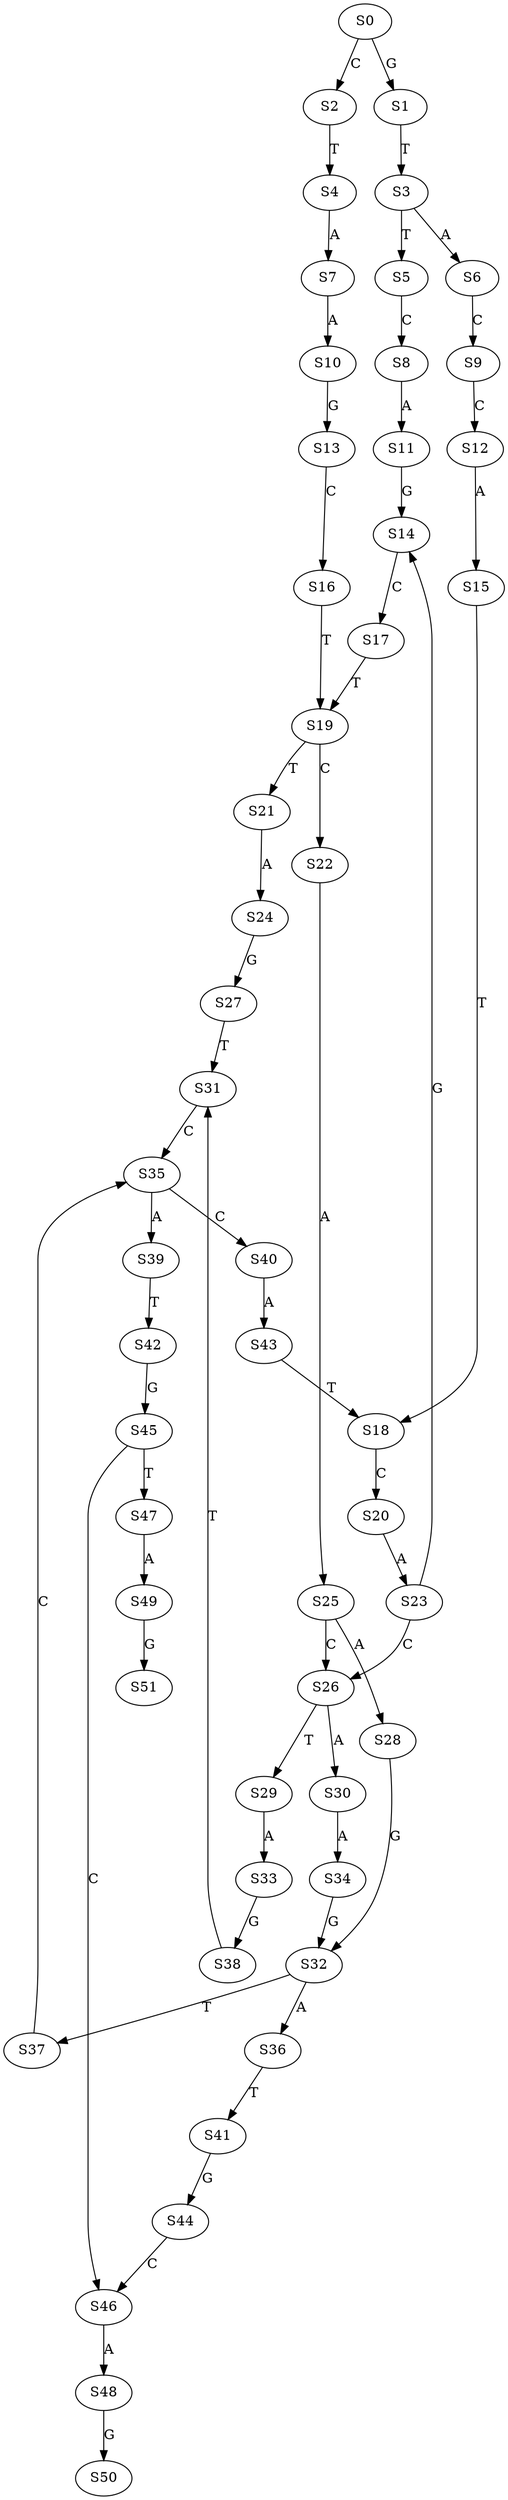 strict digraph  {
	S0 -> S1 [ label = G ];
	S0 -> S2 [ label = C ];
	S1 -> S3 [ label = T ];
	S2 -> S4 [ label = T ];
	S3 -> S5 [ label = T ];
	S3 -> S6 [ label = A ];
	S4 -> S7 [ label = A ];
	S5 -> S8 [ label = C ];
	S6 -> S9 [ label = C ];
	S7 -> S10 [ label = A ];
	S8 -> S11 [ label = A ];
	S9 -> S12 [ label = C ];
	S10 -> S13 [ label = G ];
	S11 -> S14 [ label = G ];
	S12 -> S15 [ label = A ];
	S13 -> S16 [ label = C ];
	S14 -> S17 [ label = C ];
	S15 -> S18 [ label = T ];
	S16 -> S19 [ label = T ];
	S17 -> S19 [ label = T ];
	S18 -> S20 [ label = C ];
	S19 -> S21 [ label = T ];
	S19 -> S22 [ label = C ];
	S20 -> S23 [ label = A ];
	S21 -> S24 [ label = A ];
	S22 -> S25 [ label = A ];
	S23 -> S26 [ label = C ];
	S23 -> S14 [ label = G ];
	S24 -> S27 [ label = G ];
	S25 -> S28 [ label = A ];
	S25 -> S26 [ label = C ];
	S26 -> S29 [ label = T ];
	S26 -> S30 [ label = A ];
	S27 -> S31 [ label = T ];
	S28 -> S32 [ label = G ];
	S29 -> S33 [ label = A ];
	S30 -> S34 [ label = A ];
	S31 -> S35 [ label = C ];
	S32 -> S36 [ label = A ];
	S32 -> S37 [ label = T ];
	S33 -> S38 [ label = G ];
	S34 -> S32 [ label = G ];
	S35 -> S39 [ label = A ];
	S35 -> S40 [ label = C ];
	S36 -> S41 [ label = T ];
	S37 -> S35 [ label = C ];
	S38 -> S31 [ label = T ];
	S39 -> S42 [ label = T ];
	S40 -> S43 [ label = A ];
	S41 -> S44 [ label = G ];
	S42 -> S45 [ label = G ];
	S43 -> S18 [ label = T ];
	S44 -> S46 [ label = C ];
	S45 -> S46 [ label = C ];
	S45 -> S47 [ label = T ];
	S46 -> S48 [ label = A ];
	S47 -> S49 [ label = A ];
	S48 -> S50 [ label = G ];
	S49 -> S51 [ label = G ];
}
